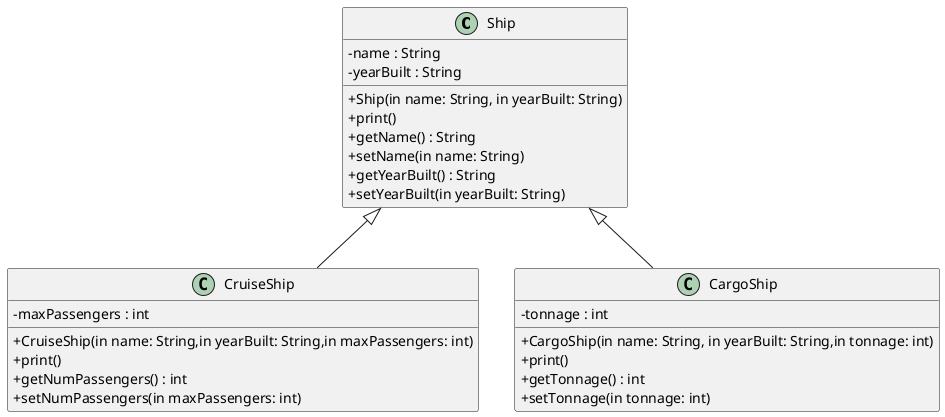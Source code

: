 @startuml
skinparam classAttributeIconSize 0

class Ship {
    - name : String
    - yearBuilt : String
    + Ship(in name: String, in yearBuilt: String)
    + print()
    + getName() : String
    + setName(in name: String)
    + getYearBuilt() : String
    + setYearBuilt(in yearBuilt: String)
}
class CruiseShip extends Ship {
    - maxPassengers : int
    + CruiseShip(in name: String,in yearBuilt: String,in maxPassengers: int)
    + print()
    + getNumPassengers() : int
    + setNumPassengers(in maxPassengers: int)
}

class CargoShip extends Ship {
    - tonnage : int
    + CargoShip(in name: String, in yearBuilt: String,in tonnage: int)
    + print()
    + getTonnage() : int
    + setTonnage(in tonnage: int)
}
@enduml
